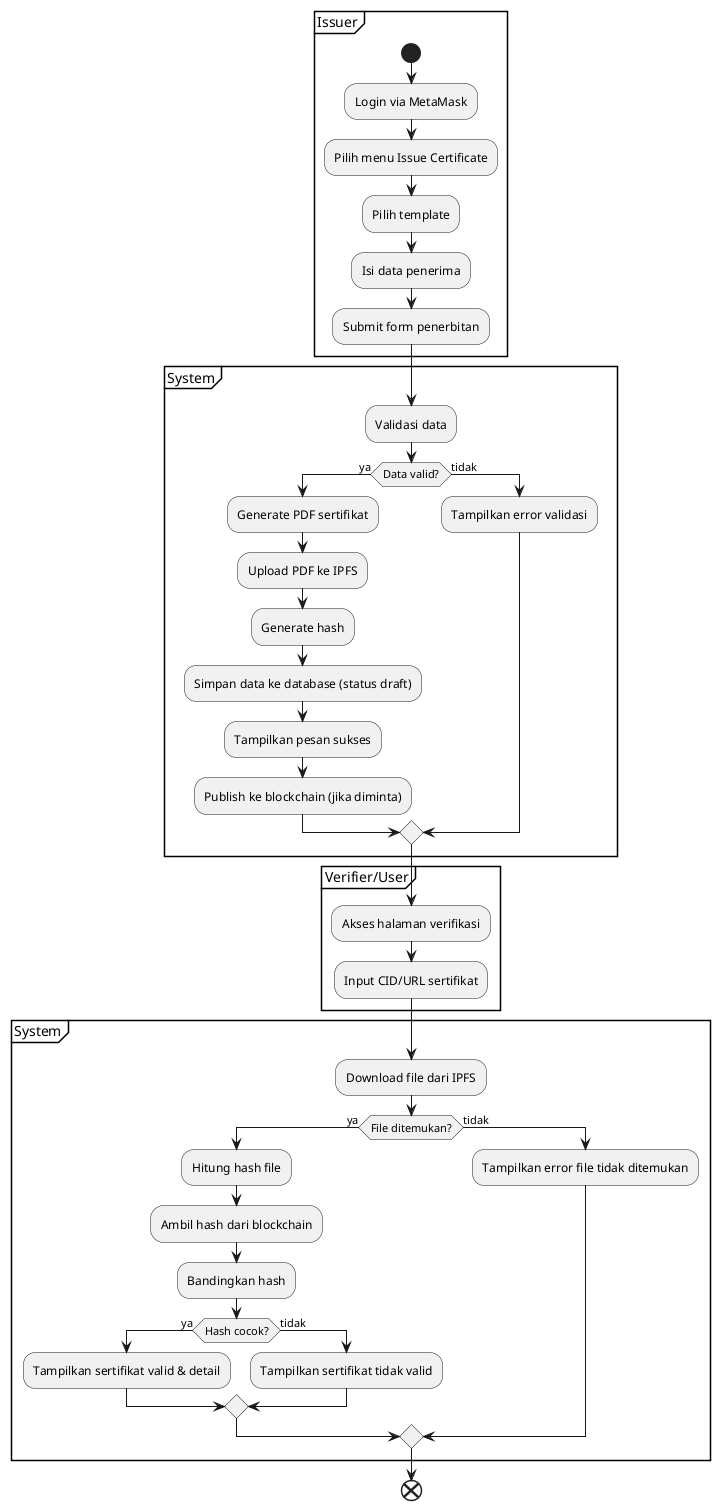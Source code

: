 @startuml
partition Issuer {
  start
  :Login via MetaMask;
  :Pilih menu Issue Certificate;
  :Pilih template;
  :Isi data penerima;
  :Submit form penerbitan;
}
partition System {
  :Validasi data;
  if (Data valid?) then (ya)
    :Generate PDF sertifikat;
    :Upload PDF ke IPFS;
    :Generate hash;
    :Simpan data ke database (status draft);
    :Tampilkan pesan sukses;
    :Publish ke blockchain (jika diminta);
  else (tidak)
    :Tampilkan error validasi;
  endif
}
partition Verifier/User {
  :Akses halaman verifikasi;
  :Input CID/URL sertifikat;
}
partition System {
  :Download file dari IPFS;
  if (File ditemukan?) then (ya)
    :Hitung hash file;
    :Ambil hash dari blockchain;
    :Bandingkan hash;
    if (Hash cocok?) then (ya)
      :Tampilkan sertifikat valid & detail;
    else (tidak)
      :Tampilkan sertifikat tidak valid;
    endif
  else (tidak)
    :Tampilkan error file tidak ditemukan;
  endif
}
end
@enduml 